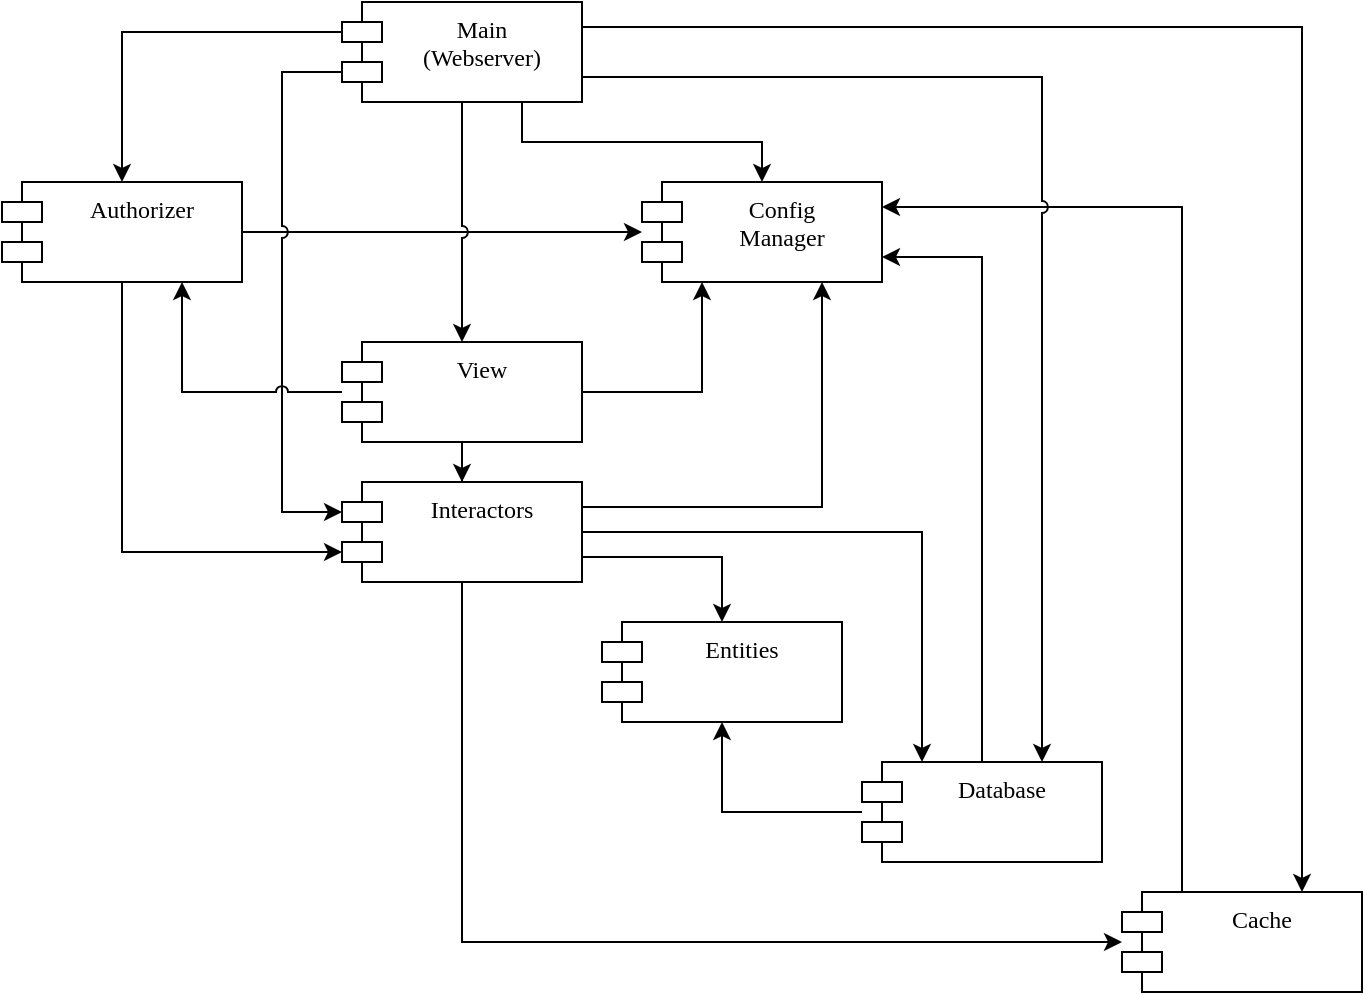 <mxfile version="17.4.0" type="device"><diagram id="1ax4lxpdwhCbUc_jov9E" name="Page-1"><mxGraphModel dx="868" dy="486" grid="1" gridSize="10" guides="1" tooltips="1" connect="1" arrows="1" fold="1" page="1" pageScale="1" pageWidth="1654" pageHeight="1169" math="0" shadow="0"><root><mxCell id="0"/><mxCell id="1" parent="0"/><mxCell id="1FPrGgeSH5CmeVi3rKcb-88" style="edgeStyle=orthogonalEdgeStyle;rounded=0;orthogonalLoop=1;jettySize=auto;html=1;exitX=0.5;exitY=1;exitDx=0;exitDy=0;entryX=0;entryY=0;entryDx=0;entryDy=35;entryPerimeter=0;fontFamily=Fira Code;fontSource=https%3A%2F%2Ffonts.googleapis.com%2Fcss%3Ffamily%3DFira%2BCode;" parent="1" source="1FPrGgeSH5CmeVi3rKcb-1" target="1FPrGgeSH5CmeVi3rKcb-2" edge="1"><mxGeometry relative="1" as="geometry"/></mxCell><mxCell id="DO3sbq4cgVUhH3nYun1Q-3" style="edgeStyle=orthogonalEdgeStyle;rounded=0;orthogonalLoop=1;jettySize=auto;html=1;exitX=1;exitY=0.5;exitDx=0;exitDy=0;jumpStyle=arc;" edge="1" parent="1" source="1FPrGgeSH5CmeVi3rKcb-1" target="DO3sbq4cgVUhH3nYun1Q-1"><mxGeometry relative="1" as="geometry"><Array as="points"/></mxGeometry></mxCell><mxCell id="1FPrGgeSH5CmeVi3rKcb-1" value="Authorizer" style="shape=module;align=left;spacingLeft=20;align=center;verticalAlign=top;fontFamily=Fira Code;fontSource=https%3A%2F%2Ffonts.googleapis.com%2Fcss%3Ffamily%3DFira%2BCode;" parent="1" vertex="1"><mxGeometry x="30" y="160" width="120" height="50" as="geometry"/></mxCell><mxCell id="1FPrGgeSH5CmeVi3rKcb-65" style="edgeStyle=orthogonalEdgeStyle;rounded=0;orthogonalLoop=1;jettySize=auto;html=1;exitX=1;exitY=0.75;exitDx=0;exitDy=0;entryX=0.5;entryY=0;entryDx=0;entryDy=0;fontFamily=Fira Code;fontSource=https%3A%2F%2Ffonts.googleapis.com%2Fcss%3Ffamily%3DFira%2BCode;" parent="1" source="1FPrGgeSH5CmeVi3rKcb-2" target="1FPrGgeSH5CmeVi3rKcb-31" edge="1"><mxGeometry relative="1" as="geometry"/></mxCell><mxCell id="1FPrGgeSH5CmeVi3rKcb-66" style="edgeStyle=orthogonalEdgeStyle;rounded=0;orthogonalLoop=1;jettySize=auto;html=1;exitX=1;exitY=0.25;exitDx=0;exitDy=0;entryX=0.25;entryY=0;entryDx=0;entryDy=0;fontFamily=Fira Code;fontSource=https%3A%2F%2Ffonts.googleapis.com%2Fcss%3Ffamily%3DFira%2BCode;" parent="1" source="1FPrGgeSH5CmeVi3rKcb-2" target="1FPrGgeSH5CmeVi3rKcb-3" edge="1"><mxGeometry relative="1" as="geometry"><Array as="points"><mxPoint x="320" y="335"/><mxPoint x="490" y="335"/></Array></mxGeometry></mxCell><mxCell id="1FPrGgeSH5CmeVi3rKcb-83" style="edgeStyle=orthogonalEdgeStyle;rounded=0;orthogonalLoop=1;jettySize=auto;html=1;fontFamily=Fira Code;fontSource=https%3A%2F%2Ffonts.googleapis.com%2Fcss%3Ffamily%3DFira%2BCode;" parent="1" source="1FPrGgeSH5CmeVi3rKcb-2" target="1FPrGgeSH5CmeVi3rKcb-11" edge="1"><mxGeometry relative="1" as="geometry"><Array as="points"><mxPoint x="260" y="540"/></Array></mxGeometry></mxCell><mxCell id="DO3sbq4cgVUhH3nYun1Q-5" style="edgeStyle=orthogonalEdgeStyle;rounded=0;jumpStyle=arc;orthogonalLoop=1;jettySize=auto;html=1;exitX=1;exitY=0.25;exitDx=0;exitDy=0;entryX=0.75;entryY=1;entryDx=0;entryDy=0;" edge="1" parent="1" source="1FPrGgeSH5CmeVi3rKcb-2" target="DO3sbq4cgVUhH3nYun1Q-1"><mxGeometry relative="1" as="geometry"/></mxCell><mxCell id="1FPrGgeSH5CmeVi3rKcb-2" value="Interactors" style="shape=module;align=left;spacingLeft=20;align=center;verticalAlign=top;fontFamily=Fira Code;fontSource=https%3A%2F%2Ffonts.googleapis.com%2Fcss%3Ffamily%3DFira%2BCode;" parent="1" vertex="1"><mxGeometry x="200" y="310" width="120" height="50" as="geometry"/></mxCell><mxCell id="1FPrGgeSH5CmeVi3rKcb-84" style="edgeStyle=orthogonalEdgeStyle;rounded=0;orthogonalLoop=1;jettySize=auto;html=1;entryX=0.5;entryY=1;entryDx=0;entryDy=0;fontFamily=Fira Code;fontSource=https%3A%2F%2Ffonts.googleapis.com%2Fcss%3Ffamily%3DFira%2BCode;" parent="1" source="1FPrGgeSH5CmeVi3rKcb-3" target="1FPrGgeSH5CmeVi3rKcb-31" edge="1"><mxGeometry relative="1" as="geometry"/></mxCell><mxCell id="DO3sbq4cgVUhH3nYun1Q-7" style="edgeStyle=orthogonalEdgeStyle;rounded=0;jumpStyle=arc;orthogonalLoop=1;jettySize=auto;html=1;entryX=1;entryY=0.75;entryDx=0;entryDy=0;" edge="1" parent="1" source="1FPrGgeSH5CmeVi3rKcb-3" target="DO3sbq4cgVUhH3nYun1Q-1"><mxGeometry relative="1" as="geometry"><Array as="points"><mxPoint x="520" y="198"/></Array></mxGeometry></mxCell><mxCell id="1FPrGgeSH5CmeVi3rKcb-3" value="Database" style="shape=module;align=left;spacingLeft=20;align=center;verticalAlign=top;fontFamily=Fira Code;fontSource=https%3A%2F%2Ffonts.googleapis.com%2Fcss%3Ffamily%3DFira%2BCode;" parent="1" vertex="1"><mxGeometry x="460" y="450" width="120" height="50" as="geometry"/></mxCell><mxCell id="DO3sbq4cgVUhH3nYun1Q-8" style="edgeStyle=orthogonalEdgeStyle;rounded=0;jumpStyle=arc;orthogonalLoop=1;jettySize=auto;html=1;exitX=0.25;exitY=0;exitDx=0;exitDy=0;entryX=1;entryY=0.25;entryDx=0;entryDy=0;" edge="1" parent="1" source="1FPrGgeSH5CmeVi3rKcb-11" target="DO3sbq4cgVUhH3nYun1Q-1"><mxGeometry relative="1" as="geometry"/></mxCell><mxCell id="1FPrGgeSH5CmeVi3rKcb-11" value="Cache" style="shape=module;align=left;spacingLeft=20;align=center;verticalAlign=top;fontFamily=Fira Code;fontSource=https%3A%2F%2Ffonts.googleapis.com%2Fcss%3Ffamily%3DFira%2BCode;" parent="1" vertex="1"><mxGeometry x="590" y="515" width="120" height="50" as="geometry"/></mxCell><mxCell id="1FPrGgeSH5CmeVi3rKcb-31" value="Entities" style="shape=module;align=left;spacingLeft=20;align=center;verticalAlign=top;fontFamily=Fira Code;fontSource=https%3A%2F%2Ffonts.googleapis.com%2Fcss%3Ffamily%3DFira%2BCode;" parent="1" vertex="1"><mxGeometry x="330" y="380" width="120" height="50" as="geometry"/></mxCell><mxCell id="1FPrGgeSH5CmeVi3rKcb-58" style="edgeStyle=orthogonalEdgeStyle;rounded=0;orthogonalLoop=1;jettySize=auto;html=1;exitX=1;exitY=0.25;exitDx=0;exitDy=0;fontFamily=Fira Code;fontSource=https%3A%2F%2Ffonts.googleapis.com%2Fcss%3Ffamily%3DFira%2BCode;entryX=0.75;entryY=0;entryDx=0;entryDy=0;" parent="1" source="1FPrGgeSH5CmeVi3rKcb-47" target="1FPrGgeSH5CmeVi3rKcb-11" edge="1"><mxGeometry relative="1" as="geometry"><mxPoint x="710" y="400" as="targetPoint"/><Array as="points"><mxPoint x="680" y="83"/></Array></mxGeometry></mxCell><mxCell id="1FPrGgeSH5CmeVi3rKcb-59" style="edgeStyle=orthogonalEdgeStyle;rounded=0;orthogonalLoop=1;jettySize=auto;html=1;entryX=0.5;entryY=0;entryDx=0;entryDy=0;exitX=0.5;exitY=1;exitDx=0;exitDy=0;fontFamily=Fira Code;fontSource=https%3A%2F%2Ffonts.googleapis.com%2Fcss%3Ffamily%3DFira%2BCode;jumpStyle=arc;" parent="1" source="1FPrGgeSH5CmeVi3rKcb-47" target="1FPrGgeSH5CmeVi3rKcb-73" edge="1"><mxGeometry relative="1" as="geometry"><Array as="points"/></mxGeometry></mxCell><mxCell id="1FPrGgeSH5CmeVi3rKcb-67" style="edgeStyle=orthogonalEdgeStyle;rounded=0;orthogonalLoop=1;jettySize=auto;html=1;exitX=1;exitY=0.75;exitDx=0;exitDy=0;entryX=0.75;entryY=0;entryDx=0;entryDy=0;fontFamily=Fira Code;fontSource=https%3A%2F%2Ffonts.googleapis.com%2Fcss%3Ffamily%3DFira%2BCode;jumpStyle=arc;" parent="1" source="1FPrGgeSH5CmeVi3rKcb-47" target="1FPrGgeSH5CmeVi3rKcb-3" edge="1"><mxGeometry relative="1" as="geometry"/></mxCell><mxCell id="1FPrGgeSH5CmeVi3rKcb-79" style="edgeStyle=orthogonalEdgeStyle;rounded=0;orthogonalLoop=1;jettySize=auto;html=1;entryX=0.5;entryY=0;entryDx=0;entryDy=0;exitX=0;exitY=0;exitDx=0;exitDy=15;exitPerimeter=0;fontFamily=Fira Code;fontSource=https%3A%2F%2Ffonts.googleapis.com%2Fcss%3Ffamily%3DFira%2BCode;" parent="1" source="1FPrGgeSH5CmeVi3rKcb-47" target="1FPrGgeSH5CmeVi3rKcb-1" edge="1"><mxGeometry relative="1" as="geometry"/></mxCell><mxCell id="1FPrGgeSH5CmeVi3rKcb-86" style="edgeStyle=orthogonalEdgeStyle;rounded=0;orthogonalLoop=1;jettySize=auto;html=1;exitX=0;exitY=0;exitDx=0;exitDy=35;exitPerimeter=0;entryX=0;entryY=0;entryDx=0;entryDy=15;entryPerimeter=0;fontFamily=Fira Code;fontSource=https%3A%2F%2Ffonts.googleapis.com%2Fcss%3Ffamily%3DFira%2BCode;jumpStyle=arc;" parent="1" source="1FPrGgeSH5CmeVi3rKcb-47" target="1FPrGgeSH5CmeVi3rKcb-2" edge="1"><mxGeometry relative="1" as="geometry"><Array as="points"><mxPoint x="170" y="105"/><mxPoint x="170" y="325"/></Array></mxGeometry></mxCell><mxCell id="DO3sbq4cgVUhH3nYun1Q-6" style="edgeStyle=orthogonalEdgeStyle;rounded=0;jumpStyle=arc;orthogonalLoop=1;jettySize=auto;html=1;exitX=0.75;exitY=1;exitDx=0;exitDy=0;entryX=0.5;entryY=0;entryDx=0;entryDy=0;" edge="1" parent="1" source="1FPrGgeSH5CmeVi3rKcb-47" target="DO3sbq4cgVUhH3nYun1Q-1"><mxGeometry relative="1" as="geometry"/></mxCell><mxCell id="1FPrGgeSH5CmeVi3rKcb-47" value="Main&#10;(Webserver)" style="shape=module;align=left;spacingLeft=20;align=center;verticalAlign=top;fontFamily=Fira Code;fontSource=https%3A%2F%2Ffonts.googleapis.com%2Fcss%3Ffamily%3DFira%2BCode;" parent="1" vertex="1"><mxGeometry x="200" y="70" width="120" height="50" as="geometry"/></mxCell><mxCell id="1FPrGgeSH5CmeVi3rKcb-75" style="edgeStyle=orthogonalEdgeStyle;rounded=0;orthogonalLoop=1;jettySize=auto;html=1;entryX=0.5;entryY=0;entryDx=0;entryDy=0;fontFamily=Fira Code;fontSource=https%3A%2F%2Ffonts.googleapis.com%2Fcss%3Ffamily%3DFira%2BCode;" parent="1" source="1FPrGgeSH5CmeVi3rKcb-73" target="1FPrGgeSH5CmeVi3rKcb-2" edge="1"><mxGeometry relative="1" as="geometry"/></mxCell><mxCell id="DO3sbq4cgVUhH3nYun1Q-4" style="edgeStyle=orthogonalEdgeStyle;rounded=0;jumpStyle=arc;orthogonalLoop=1;jettySize=auto;html=1;exitX=1;exitY=0.5;exitDx=0;exitDy=0;" edge="1" parent="1" source="1FPrGgeSH5CmeVi3rKcb-73" target="DO3sbq4cgVUhH3nYun1Q-1"><mxGeometry relative="1" as="geometry"><Array as="points"><mxPoint x="380" y="265"/></Array></mxGeometry></mxCell><mxCell id="DO3sbq4cgVUhH3nYun1Q-9" style="edgeStyle=orthogonalEdgeStyle;rounded=0;jumpStyle=arc;orthogonalLoop=1;jettySize=auto;html=1;entryX=0.75;entryY=1;entryDx=0;entryDy=0;" edge="1" parent="1" source="1FPrGgeSH5CmeVi3rKcb-73" target="1FPrGgeSH5CmeVi3rKcb-1"><mxGeometry relative="1" as="geometry"/></mxCell><mxCell id="1FPrGgeSH5CmeVi3rKcb-73" value="View" style="shape=module;align=left;spacingLeft=20;align=center;verticalAlign=top;fontFamily=Fira Code;fontSource=https%3A%2F%2Ffonts.googleapis.com%2Fcss%3Ffamily%3DFira%2BCode;" parent="1" vertex="1"><mxGeometry x="200" y="240" width="120" height="50" as="geometry"/></mxCell><mxCell id="DO3sbq4cgVUhH3nYun1Q-1" value="Config&#10;Manager" style="shape=module;align=left;spacingLeft=20;align=center;verticalAlign=top;fontFamily=Fira Code;fontSource=https%3A%2F%2Ffonts.googleapis.com%2Fcss%3Ffamily%3DFira%2BCode;" vertex="1" parent="1"><mxGeometry x="350" y="160" width="120" height="50" as="geometry"/></mxCell></root></mxGraphModel></diagram></mxfile>